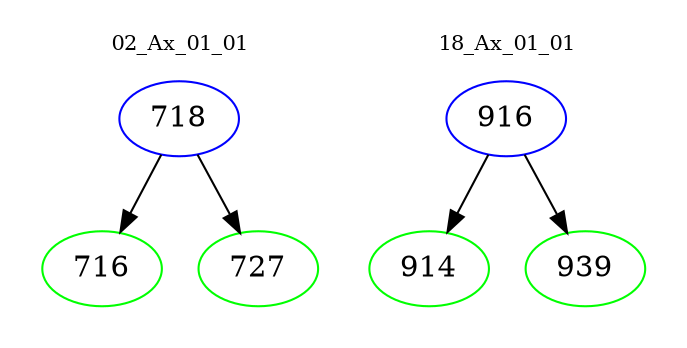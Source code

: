 digraph{
subgraph cluster_0 {
color = white
label = "02_Ax_01_01";
fontsize=10;
T0_718 [label="718", color="blue"]
T0_718 -> T0_716 [color="black"]
T0_716 [label="716", color="green"]
T0_718 -> T0_727 [color="black"]
T0_727 [label="727", color="green"]
}
subgraph cluster_1 {
color = white
label = "18_Ax_01_01";
fontsize=10;
T1_916 [label="916", color="blue"]
T1_916 -> T1_914 [color="black"]
T1_914 [label="914", color="green"]
T1_916 -> T1_939 [color="black"]
T1_939 [label="939", color="green"]
}
}
